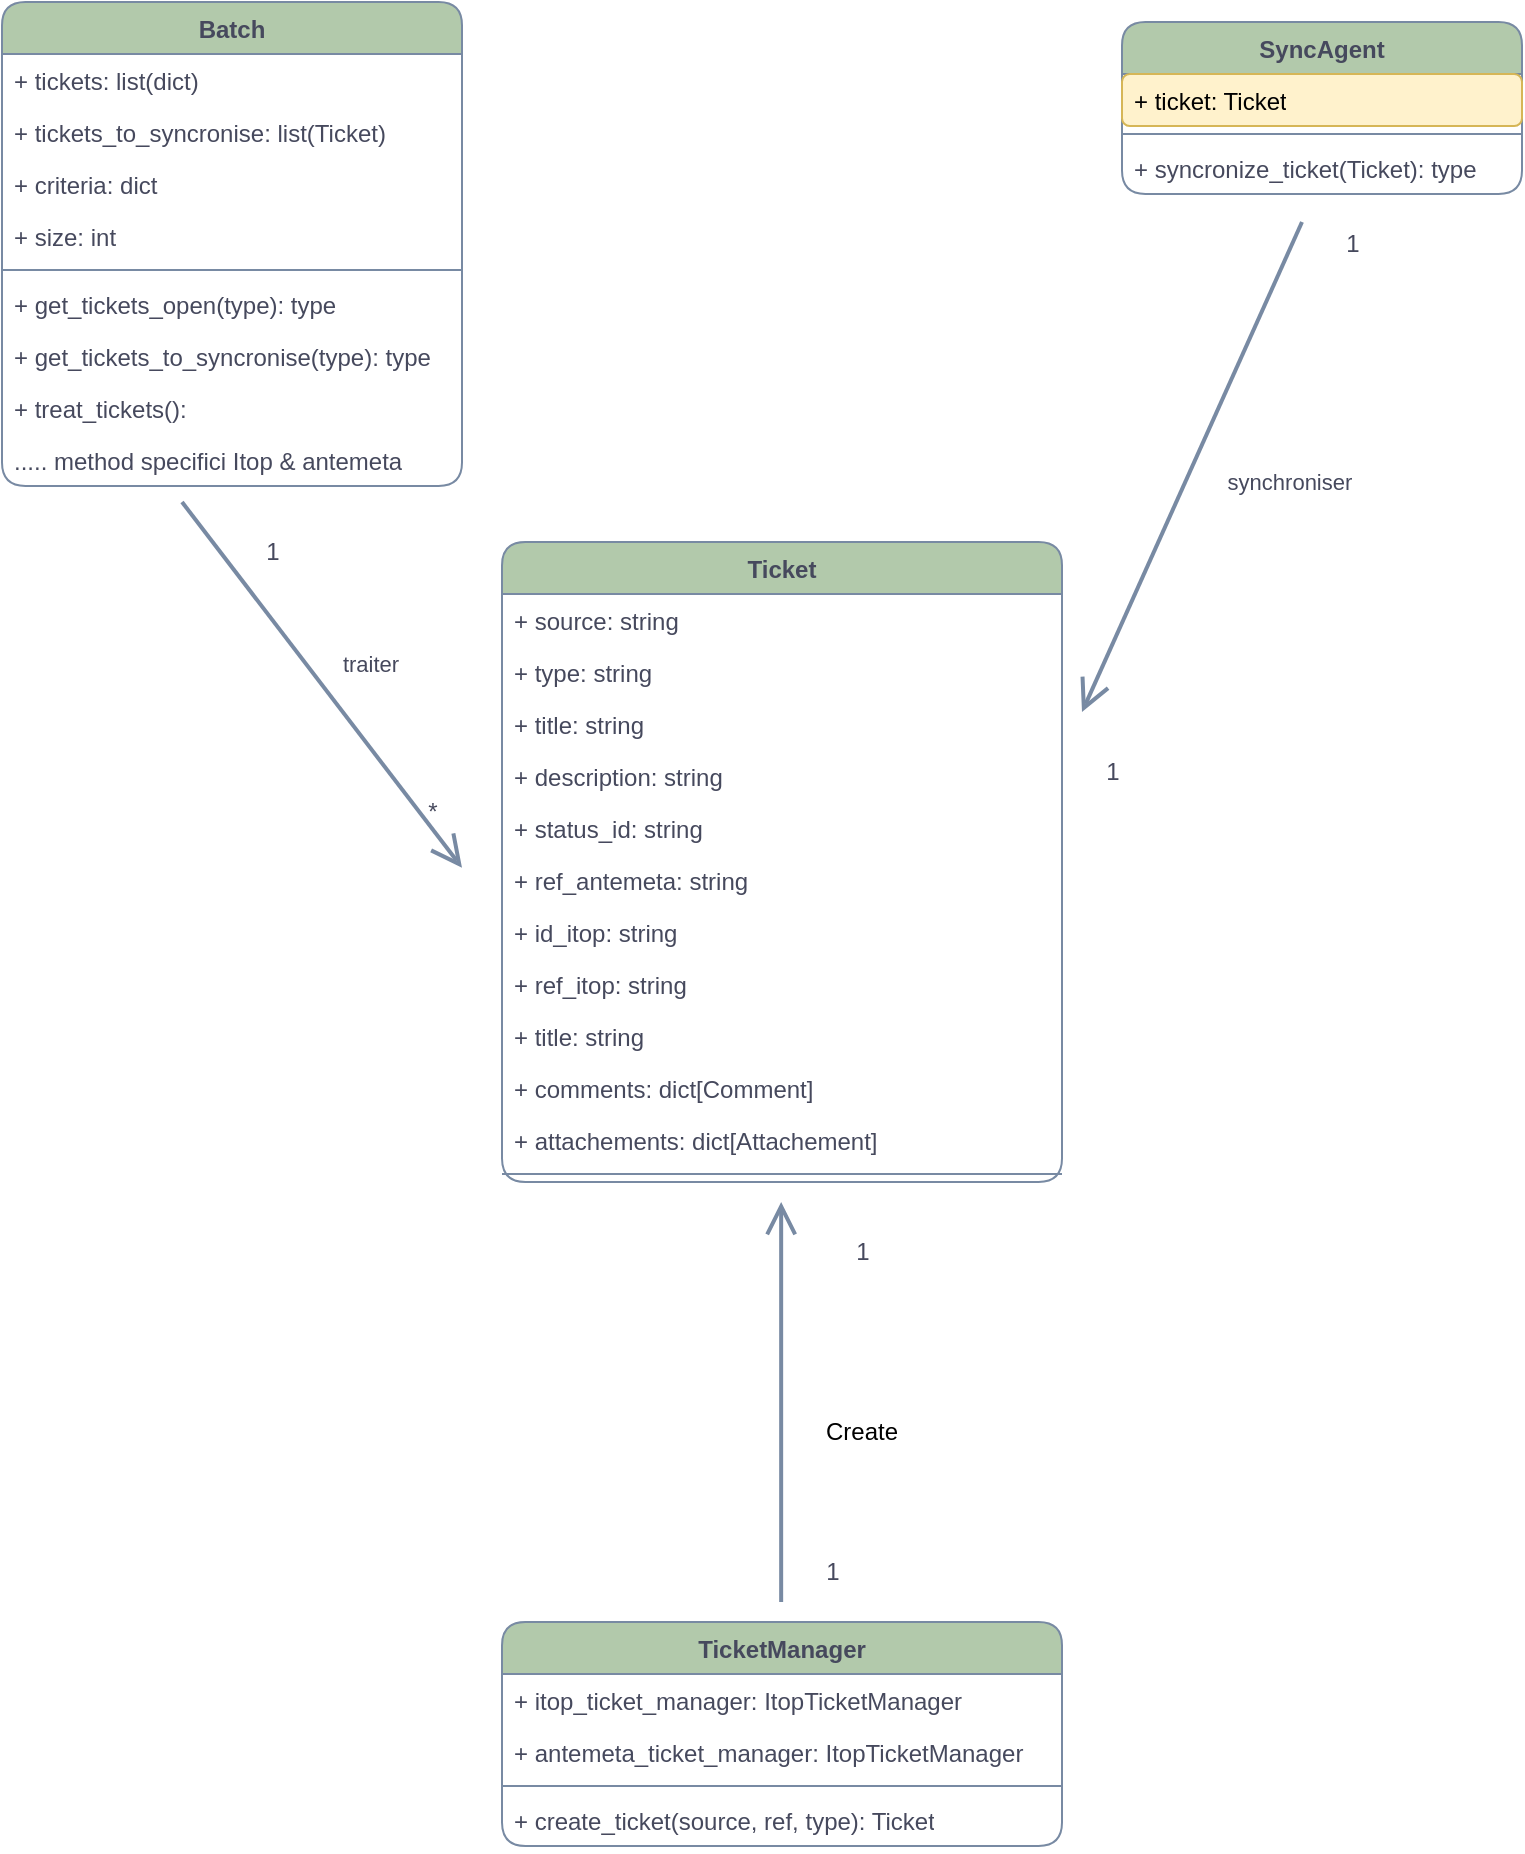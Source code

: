 <mxfile version="21.6.9" type="github">
  <diagram name="Page-1" id="RKyPNBM3HgYeOPSSIwJ7">
    <mxGraphModel dx="1434" dy="782" grid="1" gridSize="10" guides="1" tooltips="1" connect="1" arrows="1" fold="1" page="1" pageScale="1" pageWidth="827" pageHeight="1169" math="0" shadow="0">
      <root>
        <mxCell id="0" />
        <mxCell id="1" parent="0" />
        <mxCell id="-EAUrE1-mOs35V8S9X0K-1" value="Ticket" style="swimlane;fontStyle=1;align=center;verticalAlign=top;childLayout=stackLayout;horizontal=1;startSize=26;horizontalStack=0;resizeParent=1;resizeParentMax=0;resizeLast=0;collapsible=1;marginBottom=0;whiteSpace=wrap;html=1;labelBackgroundColor=none;rounded=1;fillColor=#B2C9AB;strokeColor=#788AA3;fontColor=#46495D;" parent="1" vertex="1">
          <mxGeometry x="300" y="290" width="280" height="320" as="geometry">
            <mxRectangle x="160" y="160" width="70" height="30" as="alternateBounds" />
          </mxGeometry>
        </mxCell>
        <mxCell id="-EAUrE1-mOs35V8S9X0K-5" value="+ source: string" style="text;strokeColor=none;fillColor=none;align=left;verticalAlign=top;spacingLeft=4;spacingRight=4;overflow=hidden;rotatable=0;points=[[0,0.5],[1,0.5]];portConstraint=eastwest;whiteSpace=wrap;html=1;labelBackgroundColor=none;rounded=1;fontColor=#46495D;" parent="-EAUrE1-mOs35V8S9X0K-1" vertex="1">
          <mxGeometry y="26" width="280" height="26" as="geometry" />
        </mxCell>
        <mxCell id="-EAUrE1-mOs35V8S9X0K-6" value="+ type: string" style="text;strokeColor=none;fillColor=none;align=left;verticalAlign=top;spacingLeft=4;spacingRight=4;overflow=hidden;rotatable=0;points=[[0,0.5],[1,0.5]];portConstraint=eastwest;whiteSpace=wrap;html=1;labelBackgroundColor=none;rounded=1;fontColor=#46495D;" parent="-EAUrE1-mOs35V8S9X0K-1" vertex="1">
          <mxGeometry y="52" width="280" height="26" as="geometry" />
        </mxCell>
        <mxCell id="-EAUrE1-mOs35V8S9X0K-2" value="+ title: string" style="text;strokeColor=none;fillColor=none;align=left;verticalAlign=top;spacingLeft=4;spacingRight=4;overflow=hidden;rotatable=0;points=[[0,0.5],[1,0.5]];portConstraint=eastwest;whiteSpace=wrap;html=1;labelBackgroundColor=none;rounded=1;fontColor=#46495D;" parent="-EAUrE1-mOs35V8S9X0K-1" vertex="1">
          <mxGeometry y="78" width="280" height="26" as="geometry" />
        </mxCell>
        <mxCell id="GuDhv8hGKgD0pZ4oCLpV-27" value="+ description: string" style="text;strokeColor=none;fillColor=none;align=left;verticalAlign=top;spacingLeft=4;spacingRight=4;overflow=hidden;rotatable=0;points=[[0,0.5],[1,0.5]];portConstraint=eastwest;whiteSpace=wrap;html=1;labelBackgroundColor=none;rounded=1;fontColor=#46495D;" vertex="1" parent="-EAUrE1-mOs35V8S9X0K-1">
          <mxGeometry y="104" width="280" height="26" as="geometry" />
        </mxCell>
        <mxCell id="GuDhv8hGKgD0pZ4oCLpV-28" value="+ status_id: string" style="text;strokeColor=none;fillColor=none;align=left;verticalAlign=top;spacingLeft=4;spacingRight=4;overflow=hidden;rotatable=0;points=[[0,0.5],[1,0.5]];portConstraint=eastwest;whiteSpace=wrap;html=1;labelBackgroundColor=none;rounded=1;fontColor=#46495D;" vertex="1" parent="-EAUrE1-mOs35V8S9X0K-1">
          <mxGeometry y="130" width="280" height="26" as="geometry" />
        </mxCell>
        <mxCell id="GuDhv8hGKgD0pZ4oCLpV-30" value="+ ref_antemeta: string" style="text;strokeColor=none;fillColor=none;align=left;verticalAlign=top;spacingLeft=4;spacingRight=4;overflow=hidden;rotatable=0;points=[[0,0.5],[1,0.5]];portConstraint=eastwest;whiteSpace=wrap;html=1;labelBackgroundColor=none;rounded=1;fontColor=#46495D;" vertex="1" parent="-EAUrE1-mOs35V8S9X0K-1">
          <mxGeometry y="156" width="280" height="26" as="geometry" />
        </mxCell>
        <mxCell id="GuDhv8hGKgD0pZ4oCLpV-31" value="+ id_itop: string" style="text;strokeColor=none;fillColor=none;align=left;verticalAlign=top;spacingLeft=4;spacingRight=4;overflow=hidden;rotatable=0;points=[[0,0.5],[1,0.5]];portConstraint=eastwest;whiteSpace=wrap;html=1;labelBackgroundColor=none;rounded=1;fontColor=#46495D;" vertex="1" parent="-EAUrE1-mOs35V8S9X0K-1">
          <mxGeometry y="182" width="280" height="26" as="geometry" />
        </mxCell>
        <mxCell id="GuDhv8hGKgD0pZ4oCLpV-34" value="+ ref_itop: string" style="text;strokeColor=none;fillColor=none;align=left;verticalAlign=top;spacingLeft=4;spacingRight=4;overflow=hidden;rotatable=0;points=[[0,0.5],[1,0.5]];portConstraint=eastwest;whiteSpace=wrap;html=1;labelBackgroundColor=none;rounded=1;fontColor=#46495D;" vertex="1" parent="-EAUrE1-mOs35V8S9X0K-1">
          <mxGeometry y="208" width="280" height="26" as="geometry" />
        </mxCell>
        <mxCell id="GuDhv8hGKgD0pZ4oCLpV-33" value="+ title: string" style="text;strokeColor=none;fillColor=none;align=left;verticalAlign=top;spacingLeft=4;spacingRight=4;overflow=hidden;rotatable=0;points=[[0,0.5],[1,0.5]];portConstraint=eastwest;whiteSpace=wrap;html=1;labelBackgroundColor=none;rounded=1;fontColor=#46495D;" vertex="1" parent="-EAUrE1-mOs35V8S9X0K-1">
          <mxGeometry y="234" width="280" height="26" as="geometry" />
        </mxCell>
        <mxCell id="GuDhv8hGKgD0pZ4oCLpV-36" value="+ comments: dict[Comment]" style="text;strokeColor=none;fillColor=none;align=left;verticalAlign=top;spacingLeft=4;spacingRight=4;overflow=hidden;rotatable=0;points=[[0,0.5],[1,0.5]];portConstraint=eastwest;whiteSpace=wrap;html=1;labelBackgroundColor=none;rounded=1;fontColor=#46495D;" vertex="1" parent="-EAUrE1-mOs35V8S9X0K-1">
          <mxGeometry y="260" width="280" height="26" as="geometry" />
        </mxCell>
        <mxCell id="GuDhv8hGKgD0pZ4oCLpV-35" value="+ attachements: dict[Attachement]" style="text;strokeColor=none;fillColor=none;align=left;verticalAlign=top;spacingLeft=4;spacingRight=4;overflow=hidden;rotatable=0;points=[[0,0.5],[1,0.5]];portConstraint=eastwest;whiteSpace=wrap;html=1;labelBackgroundColor=none;rounded=1;fontColor=#46495D;" vertex="1" parent="-EAUrE1-mOs35V8S9X0K-1">
          <mxGeometry y="286" width="280" height="26" as="geometry" />
        </mxCell>
        <mxCell id="-EAUrE1-mOs35V8S9X0K-3" value="" style="line;strokeWidth=1;fillColor=none;align=left;verticalAlign=middle;spacingTop=-1;spacingLeft=3;spacingRight=3;rotatable=0;labelPosition=right;points=[];portConstraint=eastwest;labelBackgroundColor=none;rounded=1;strokeColor=#788AA3;fontColor=#46495D;" parent="-EAUrE1-mOs35V8S9X0K-1" vertex="1">
          <mxGeometry y="312" width="280" height="8" as="geometry" />
        </mxCell>
        <mxCell id="-EAUrE1-mOs35V8S9X0K-9" value="Batch" style="swimlane;fontStyle=1;align=center;verticalAlign=top;childLayout=stackLayout;horizontal=1;startSize=26;horizontalStack=0;resizeParent=1;resizeParentMax=0;resizeLast=0;collapsible=1;marginBottom=0;whiteSpace=wrap;html=1;strokeColor=#788AA3;fontColor=#46495D;fillColor=#B2C9AB;swimlaneFillColor=none;labelBackgroundColor=none;rounded=1;" parent="1" vertex="1">
          <mxGeometry x="50" y="20" width="230" height="242" as="geometry" />
        </mxCell>
        <mxCell id="-EAUrE1-mOs35V8S9X0K-10" value="+ tickets: list(dict)" style="text;strokeColor=none;fillColor=none;align=left;verticalAlign=top;spacingLeft=4;spacingRight=4;overflow=hidden;rotatable=0;points=[[0,0.5],[1,0.5]];portConstraint=eastwest;whiteSpace=wrap;html=1;fontColor=#46495D;labelBackgroundColor=none;rounded=1;" parent="-EAUrE1-mOs35V8S9X0K-9" vertex="1">
          <mxGeometry y="26" width="230" height="26" as="geometry" />
        </mxCell>
        <mxCell id="-EAUrE1-mOs35V8S9X0K-49" value="+ tickets_to_syncronise: list(Ticket)" style="text;strokeColor=none;fillColor=none;align=left;verticalAlign=top;spacingLeft=4;spacingRight=4;overflow=hidden;rotatable=0;points=[[0,0.5],[1,0.5]];portConstraint=eastwest;whiteSpace=wrap;html=1;fontColor=#46495D;labelBackgroundColor=none;rounded=1;" parent="-EAUrE1-mOs35V8S9X0K-9" vertex="1">
          <mxGeometry y="52" width="230" height="26" as="geometry" />
        </mxCell>
        <mxCell id="GuDhv8hGKgD0pZ4oCLpV-43" value="+ criteria: dict" style="text;strokeColor=none;fillColor=none;align=left;verticalAlign=top;spacingLeft=4;spacingRight=4;overflow=hidden;rotatable=0;points=[[0,0.5],[1,0.5]];portConstraint=eastwest;whiteSpace=wrap;html=1;fontColor=#46495D;labelBackgroundColor=none;rounded=1;" vertex="1" parent="-EAUrE1-mOs35V8S9X0K-9">
          <mxGeometry y="78" width="230" height="26" as="geometry" />
        </mxCell>
        <mxCell id="-EAUrE1-mOs35V8S9X0K-44" value="+ size: int" style="text;strokeColor=none;fillColor=none;align=left;verticalAlign=top;spacingLeft=4;spacingRight=4;overflow=hidden;rotatable=0;points=[[0,0.5],[1,0.5]];portConstraint=eastwest;whiteSpace=wrap;html=1;fontColor=#46495D;labelBackgroundColor=none;rounded=1;" parent="-EAUrE1-mOs35V8S9X0K-9" vertex="1">
          <mxGeometry y="104" width="230" height="26" as="geometry" />
        </mxCell>
        <mxCell id="-EAUrE1-mOs35V8S9X0K-11" value="" style="line;strokeWidth=1;fillColor=none;align=left;verticalAlign=middle;spacingTop=-1;spacingLeft=3;spacingRight=3;rotatable=0;labelPosition=right;points=[];portConstraint=eastwest;strokeColor=#788AA3;fontColor=#46495D;labelBackgroundColor=none;rounded=1;" parent="-EAUrE1-mOs35V8S9X0K-9" vertex="1">
          <mxGeometry y="130" width="230" height="8" as="geometry" />
        </mxCell>
        <mxCell id="-EAUrE1-mOs35V8S9X0K-12" value="+ get_tickets_open(type): type" style="text;strokeColor=none;fillColor=none;align=left;verticalAlign=top;spacingLeft=4;spacingRight=4;overflow=hidden;rotatable=0;points=[[0,0.5],[1,0.5]];portConstraint=eastwest;whiteSpace=wrap;html=1;fontColor=#46495D;labelBackgroundColor=none;rounded=1;" parent="-EAUrE1-mOs35V8S9X0K-9" vertex="1">
          <mxGeometry y="138" width="230" height="26" as="geometry" />
        </mxCell>
        <mxCell id="-EAUrE1-mOs35V8S9X0K-46" value="+ get_tickets_to_syncronise(type): type" style="text;strokeColor=none;fillColor=none;align=left;verticalAlign=top;spacingLeft=4;spacingRight=4;overflow=hidden;rotatable=0;points=[[0,0.5],[1,0.5]];portConstraint=eastwest;whiteSpace=wrap;html=1;fontColor=#46495D;labelBackgroundColor=none;rounded=1;" parent="-EAUrE1-mOs35V8S9X0K-9" vertex="1">
          <mxGeometry y="164" width="230" height="26" as="geometry" />
        </mxCell>
        <mxCell id="-EAUrE1-mOs35V8S9X0K-43" value="+ treat_tickets():&amp;nbsp;" style="text;strokeColor=none;fillColor=none;align=left;verticalAlign=top;spacingLeft=4;spacingRight=4;overflow=hidden;rotatable=0;points=[[0,0.5],[1,0.5]];portConstraint=eastwest;whiteSpace=wrap;html=1;fontColor=#46495D;labelBackgroundColor=none;rounded=1;" parent="-EAUrE1-mOs35V8S9X0K-9" vertex="1">
          <mxGeometry y="190" width="230" height="26" as="geometry" />
        </mxCell>
        <mxCell id="GuDhv8hGKgD0pZ4oCLpV-45" value="..... method specifici Itop &amp;amp; antemeta" style="text;strokeColor=none;fillColor=none;align=left;verticalAlign=top;spacingLeft=4;spacingRight=4;overflow=hidden;rotatable=0;points=[[0,0.5],[1,0.5]];portConstraint=eastwest;whiteSpace=wrap;html=1;fontColor=#46495D;labelBackgroundColor=none;rounded=1;" vertex="1" parent="-EAUrE1-mOs35V8S9X0K-9">
          <mxGeometry y="216" width="230" height="26" as="geometry" />
        </mxCell>
        <mxCell id="-EAUrE1-mOs35V8S9X0K-15" value="SyncAgent" style="swimlane;fontStyle=1;align=center;verticalAlign=top;childLayout=stackLayout;horizontal=1;startSize=26;horizontalStack=0;resizeParent=1;resizeParentMax=0;resizeLast=0;collapsible=1;marginBottom=0;whiteSpace=wrap;html=1;strokeColor=#788AA3;fontColor=#46495D;fillColor=#B2C9AB;labelBackgroundColor=none;rounded=1;" parent="1" vertex="1">
          <mxGeometry x="610" y="30" width="200" height="86" as="geometry" />
        </mxCell>
        <mxCell id="-EAUrE1-mOs35V8S9X0K-42" value="+ ticket: Ticket" style="text;strokeColor=#d6b656;fillColor=#fff2cc;align=left;verticalAlign=top;spacingLeft=4;spacingRight=4;overflow=hidden;rotatable=0;points=[[0,0.5],[1,0.5]];portConstraint=eastwest;whiteSpace=wrap;html=1;labelBackgroundColor=none;rounded=1;" parent="-EAUrE1-mOs35V8S9X0K-15" vertex="1">
          <mxGeometry y="26" width="200" height="26" as="geometry" />
        </mxCell>
        <mxCell id="-EAUrE1-mOs35V8S9X0K-17" value="" style="line;strokeWidth=1;fillColor=none;align=left;verticalAlign=middle;spacingTop=-1;spacingLeft=3;spacingRight=3;rotatable=0;labelPosition=right;points=[];portConstraint=eastwest;strokeColor=#788AA3;fontColor=#46495D;labelBackgroundColor=none;rounded=1;" parent="-EAUrE1-mOs35V8S9X0K-15" vertex="1">
          <mxGeometry y="52" width="200" height="8" as="geometry" />
        </mxCell>
        <mxCell id="-EAUrE1-mOs35V8S9X0K-18" value="+ syncronize_ticket(Ticket): type" style="text;strokeColor=none;fillColor=none;align=left;verticalAlign=top;spacingLeft=4;spacingRight=4;overflow=hidden;rotatable=0;points=[[0,0.5],[1,0.5]];portConstraint=eastwest;whiteSpace=wrap;html=1;fontColor=#46495D;labelBackgroundColor=none;rounded=1;" parent="-EAUrE1-mOs35V8S9X0K-15" vertex="1">
          <mxGeometry y="60" width="200" height="26" as="geometry" />
        </mxCell>
        <mxCell id="-EAUrE1-mOs35V8S9X0K-29" value="" style="endArrow=open;endFill=1;endSize=12;html=1;rounded=0;strokeColor=#788AA3;fontColor=#46495D;fillColor=#B2C9AB;strokeWidth=2;" parent="1" edge="1">
          <mxGeometry width="160" relative="1" as="geometry">
            <mxPoint x="700" y="130" as="sourcePoint" />
            <mxPoint x="590" y="375" as="targetPoint" />
          </mxGeometry>
        </mxCell>
        <mxCell id="-EAUrE1-mOs35V8S9X0K-31" value="synchroniser&amp;nbsp;" style="edgeLabel;html=1;align=center;verticalAlign=middle;resizable=0;points=[];fontColor=#46495D;" parent="1" vertex="1" connectable="0">
          <mxGeometry x="689.996" y="262" as="geometry">
            <mxPoint x="5" y="-2" as="offset" />
          </mxGeometry>
        </mxCell>
        <mxCell id="-EAUrE1-mOs35V8S9X0K-53" value="1" style="text;html=1;align=center;verticalAlign=middle;resizable=0;points=[];autosize=1;strokeColor=none;fillColor=none;fontColor=#46495D;" parent="1" vertex="1">
          <mxGeometry x="710" y="126" width="30" height="30" as="geometry" />
        </mxCell>
        <mxCell id="-EAUrE1-mOs35V8S9X0K-56" value="1" style="text;html=1;align=center;verticalAlign=middle;resizable=0;points=[];autosize=1;strokeColor=none;fillColor=none;fontColor=#46495D;" parent="1" vertex="1">
          <mxGeometry x="590" y="390" width="30" height="30" as="geometry" />
        </mxCell>
        <mxCell id="-EAUrE1-mOs35V8S9X0K-22" value="" style="endArrow=open;endFill=1;endSize=12;html=1;rounded=0;strokeColor=#788AA3;fontColor=#46495D;fillColor=#B2C9AB;strokeWidth=2;entryX=-0.015;entryY=0.109;entryDx=0;entryDy=0;entryPerimeter=0;" parent="1" edge="1">
          <mxGeometry width="160" relative="1" as="geometry">
            <mxPoint x="140" y="270" as="sourcePoint" />
            <mxPoint x="280.0" y="452.834" as="targetPoint" />
          </mxGeometry>
        </mxCell>
        <mxCell id="-EAUrE1-mOs35V8S9X0K-24" value="traiter" style="edgeLabel;html=1;align=center;verticalAlign=middle;resizable=0;points=[];fontColor=#46495D;container=0;" parent="-EAUrE1-mOs35V8S9X0K-22" vertex="1" connectable="0">
          <mxGeometry x="-0.163" y="-5" relative="1" as="geometry">
            <mxPoint x="39" y="1" as="offset" />
          </mxGeometry>
        </mxCell>
        <mxCell id="-EAUrE1-mOs35V8S9X0K-25" value="*" style="text;html=1;align=center;verticalAlign=middle;resizable=0;points=[];autosize=1;strokeColor=none;fillColor=none;fontColor=#46495D;container=0;" parent="1" vertex="1">
          <mxGeometry x="250" y="410" width="30" height="30" as="geometry" />
        </mxCell>
        <mxCell id="GuDhv8hGKgD0pZ4oCLpV-1" value="TicketManager" style="swimlane;fontStyle=1;align=center;verticalAlign=top;childLayout=stackLayout;horizontal=1;startSize=26;horizontalStack=0;resizeParent=1;resizeParentMax=0;resizeLast=0;collapsible=1;marginBottom=0;whiteSpace=wrap;html=1;labelBackgroundColor=none;rounded=1;fillColor=#B2C9AB;strokeColor=#788AA3;fontColor=#46495D;" vertex="1" parent="1">
          <mxGeometry x="300" y="830" width="280" height="112" as="geometry">
            <mxRectangle x="160" y="160" width="70" height="30" as="alternateBounds" />
          </mxGeometry>
        </mxCell>
        <mxCell id="GuDhv8hGKgD0pZ4oCLpV-2" value="+ itop_ticket_manager: ItopTicketManager" style="text;strokeColor=none;fillColor=none;align=left;verticalAlign=top;spacingLeft=4;spacingRight=4;overflow=hidden;rotatable=0;points=[[0,0.5],[1,0.5]];portConstraint=eastwest;whiteSpace=wrap;html=1;labelBackgroundColor=none;rounded=1;fontColor=#46495D;" vertex="1" parent="GuDhv8hGKgD0pZ4oCLpV-1">
          <mxGeometry y="26" width="280" height="26" as="geometry" />
        </mxCell>
        <mxCell id="GuDhv8hGKgD0pZ4oCLpV-3" value="+ antemeta_ticket_manager: ItopTicketManager" style="text;strokeColor=none;fillColor=none;align=left;verticalAlign=top;spacingLeft=4;spacingRight=4;overflow=hidden;rotatable=0;points=[[0,0.5],[1,0.5]];portConstraint=eastwest;whiteSpace=wrap;html=1;labelBackgroundColor=none;rounded=1;fontColor=#46495D;" vertex="1" parent="GuDhv8hGKgD0pZ4oCLpV-1">
          <mxGeometry y="52" width="280" height="26" as="geometry" />
        </mxCell>
        <mxCell id="GuDhv8hGKgD0pZ4oCLpV-8" value="" style="line;strokeWidth=1;fillColor=none;align=left;verticalAlign=middle;spacingTop=-1;spacingLeft=3;spacingRight=3;rotatable=0;labelPosition=right;points=[];portConstraint=eastwest;labelBackgroundColor=none;rounded=1;strokeColor=#788AA3;fontColor=#46495D;" vertex="1" parent="GuDhv8hGKgD0pZ4oCLpV-1">
          <mxGeometry y="78" width="280" height="8" as="geometry" />
        </mxCell>
        <mxCell id="GuDhv8hGKgD0pZ4oCLpV-9" value="+ create_ticket(source, ref, type): Ticket" style="text;strokeColor=none;fillColor=none;align=left;verticalAlign=top;spacingLeft=4;spacingRight=4;overflow=hidden;rotatable=0;points=[[0,0.5],[1,0.5]];portConstraint=eastwest;whiteSpace=wrap;html=1;labelBackgroundColor=none;rounded=1;fontColor=#46495D;" vertex="1" parent="GuDhv8hGKgD0pZ4oCLpV-1">
          <mxGeometry y="86" width="280" height="26" as="geometry" />
        </mxCell>
        <mxCell id="GuDhv8hGKgD0pZ4oCLpV-15" value="Create" style="text;html=1;strokeColor=none;fillColor=none;align=center;verticalAlign=middle;whiteSpace=wrap;rounded=0;" vertex="1" parent="1">
          <mxGeometry x="450" y="720" width="60" height="30" as="geometry" />
        </mxCell>
        <mxCell id="GuDhv8hGKgD0pZ4oCLpV-39" value="" style="endArrow=open;endFill=1;endSize=12;html=1;rounded=0;strokeColor=#788AA3;fontColor=#46495D;fillColor=#B2C9AB;strokeWidth=2;" edge="1" parent="1">
          <mxGeometry width="160" relative="1" as="geometry">
            <mxPoint x="439.58" y="820" as="sourcePoint" />
            <mxPoint x="439.58" y="620" as="targetPoint" />
          </mxGeometry>
        </mxCell>
        <mxCell id="GuDhv8hGKgD0pZ4oCLpV-46" value="1" style="text;html=1;align=center;verticalAlign=middle;resizable=0;points=[];autosize=1;strokeColor=none;fillColor=none;fontColor=#46495D;" vertex="1" parent="1">
          <mxGeometry x="450" y="790" width="30" height="30" as="geometry" />
        </mxCell>
        <mxCell id="GuDhv8hGKgD0pZ4oCLpV-47" value="1" style="text;html=1;align=center;verticalAlign=middle;resizable=0;points=[];autosize=1;strokeColor=none;fillColor=none;fontColor=#46495D;" vertex="1" parent="1">
          <mxGeometry x="465" y="630" width="30" height="30" as="geometry" />
        </mxCell>
        <mxCell id="GuDhv8hGKgD0pZ4oCLpV-48" value="1" style="text;html=1;align=center;verticalAlign=middle;resizable=0;points=[];autosize=1;strokeColor=none;fillColor=none;fontColor=#46495D;" vertex="1" parent="1">
          <mxGeometry x="170" y="280" width="30" height="30" as="geometry" />
        </mxCell>
      </root>
    </mxGraphModel>
  </diagram>
</mxfile>
